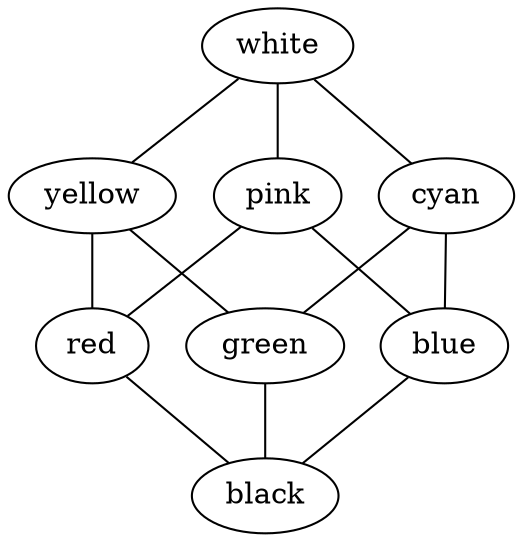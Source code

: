 graph {
    { rank=same; white}
    { rank=same; cyan; yellow; pink}
    { rank=same; red; green; blue}
    { rank=same; black}

    white -- cyan -- blue
    white -- yellow -- green
    white -- pink -- red

    cyan -- green -- black
    yellow -- red -- black
    pink -- blue -- black
}
